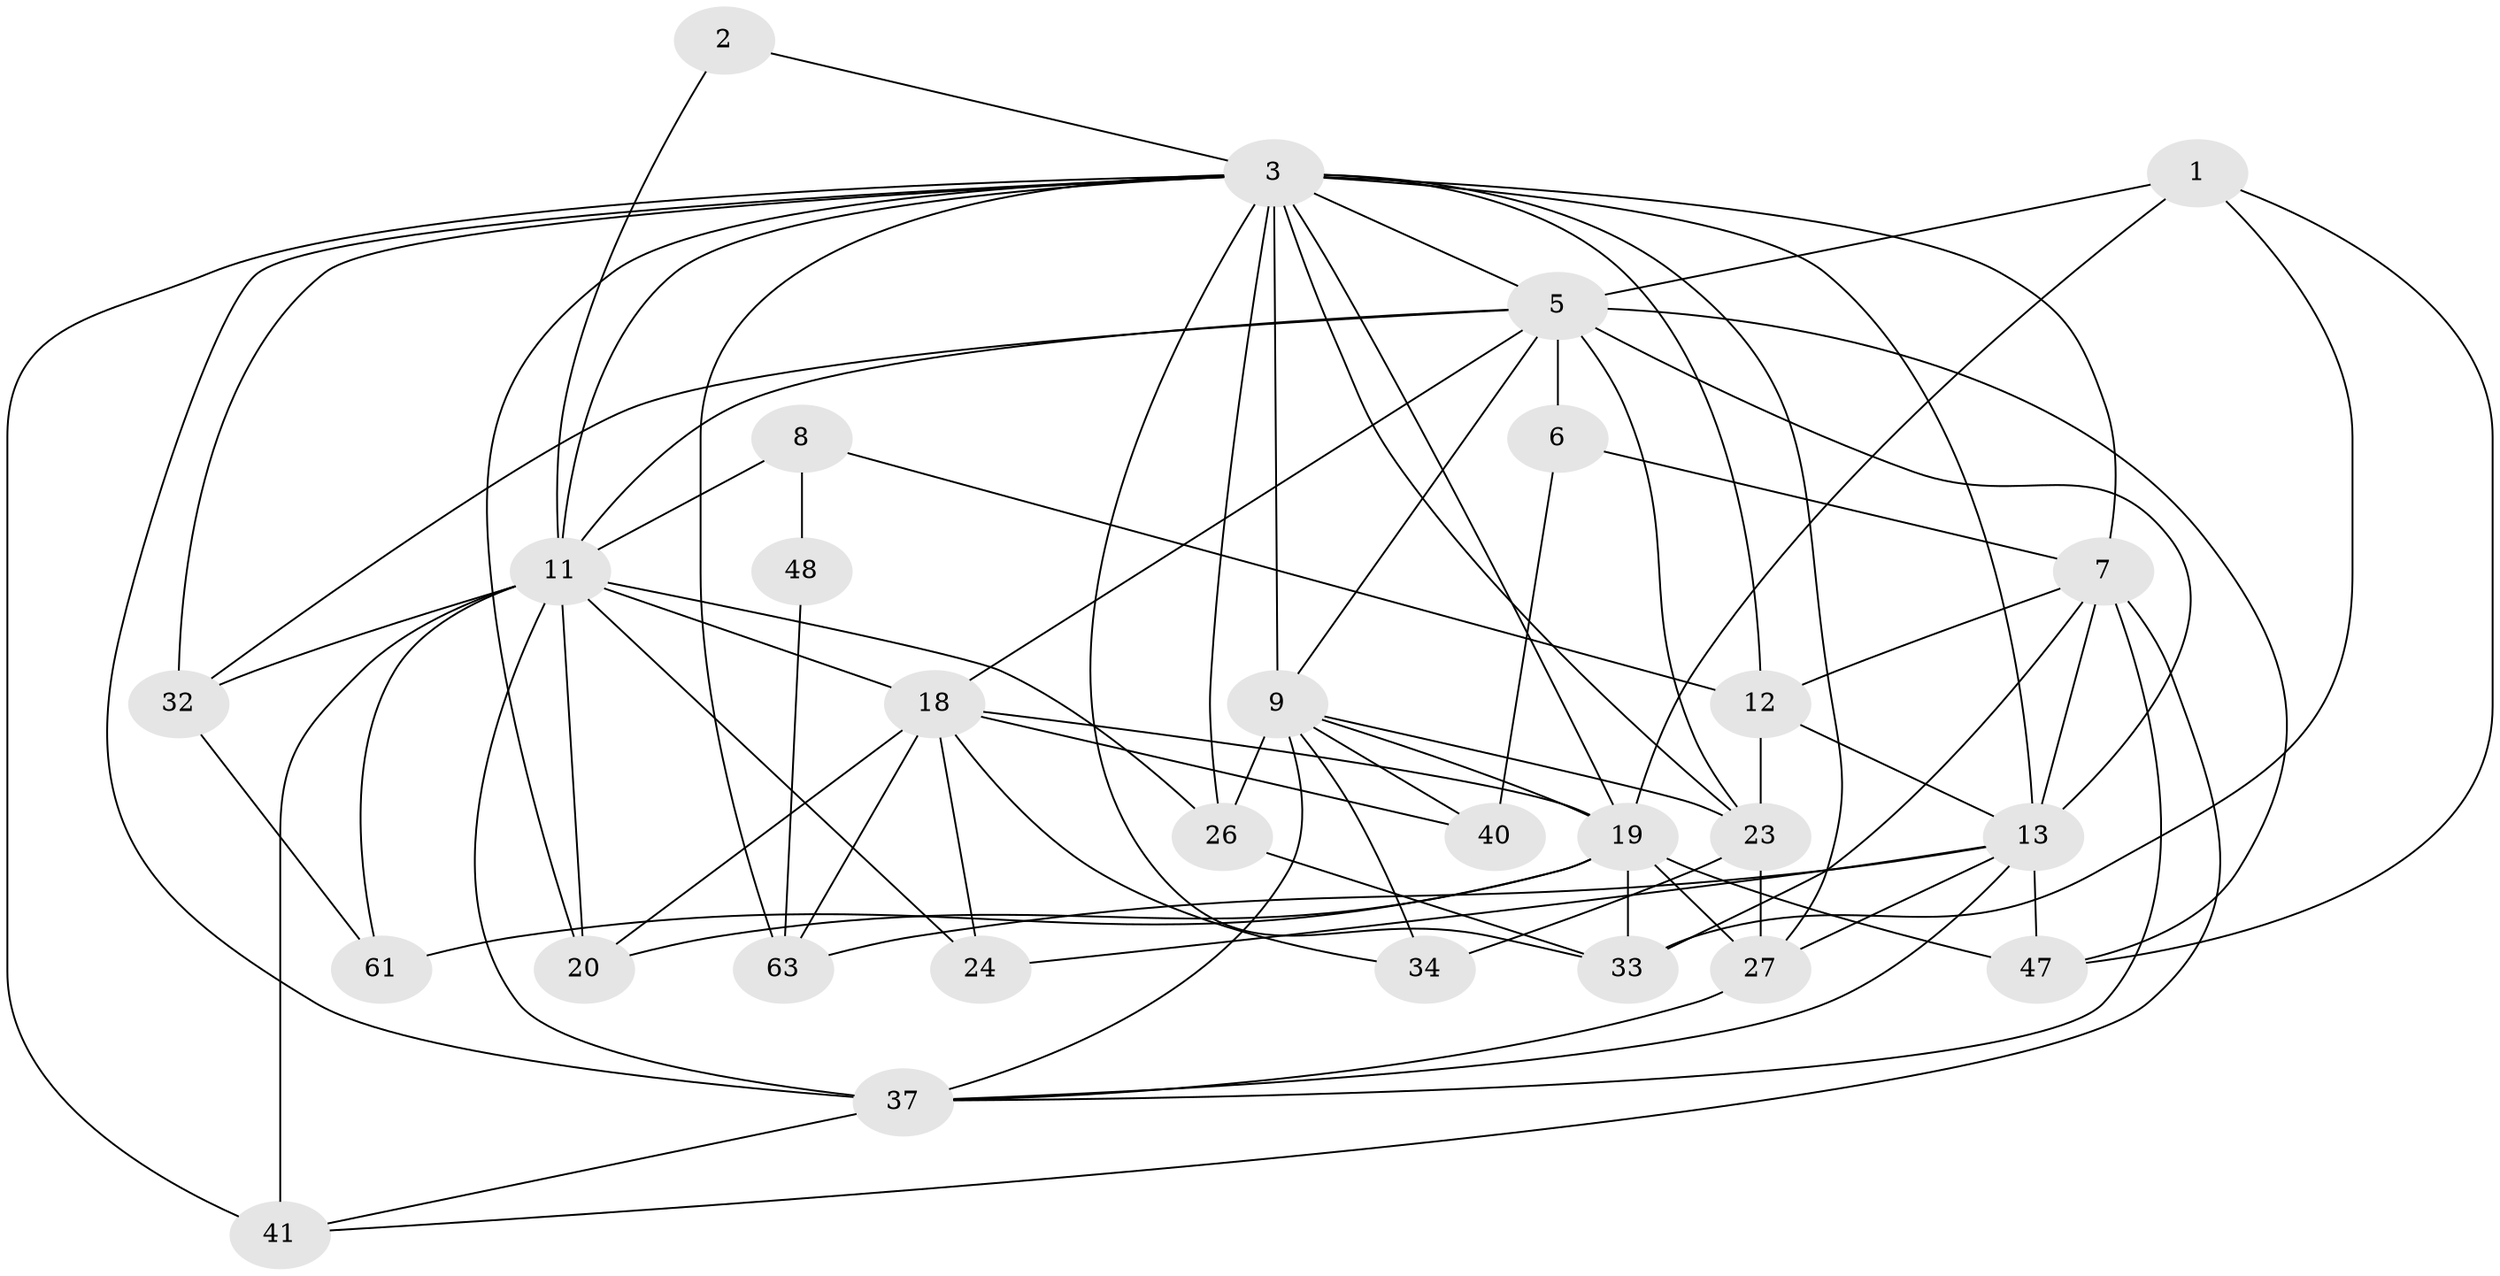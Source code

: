 // original degree distribution, {4: 0.24285714285714285, 2: 0.11428571428571428, 6: 0.07142857142857142, 7: 0.02857142857142857, 5: 0.22857142857142856, 3: 0.3, 9: 0.014285714285714285}
// Generated by graph-tools (version 1.1) at 2025/18/03/04/25 18:18:58]
// undirected, 28 vertices, 79 edges
graph export_dot {
graph [start="1"]
  node [color=gray90,style=filled];
  1;
  2;
  3 [super="+62+51+35+4+10"];
  5 [super="+58+43+68"];
  6;
  7 [super="+67"];
  8;
  9 [super="+53+30+59"];
  11 [super="+16+70+66+17"];
  12 [super="+14+15+29"];
  13 [super="+42"];
  18 [super="+50+28"];
  19 [super="+22"];
  20 [super="+52"];
  23 [super="+25"];
  24;
  26 [super="+39"];
  27 [super="+45+38"];
  32 [super="+60"];
  33;
  34;
  37 [super="+44+56"];
  40;
  41 [super="+57"];
  47;
  48;
  61;
  63;
  1 -- 33;
  1 -- 47;
  1 -- 19;
  1 -- 5;
  2 -- 11;
  2 -- 3;
  3 -- 37;
  3 -- 32;
  3 -- 12 [weight=3];
  3 -- 33;
  3 -- 7;
  3 -- 11;
  3 -- 63;
  3 -- 23 [weight=2];
  3 -- 19;
  3 -- 20;
  3 -- 9;
  3 -- 26;
  3 -- 41;
  3 -- 27;
  3 -- 5;
  3 -- 13;
  5 -- 13;
  5 -- 32;
  5 -- 18;
  5 -- 6;
  5 -- 9;
  5 -- 11 [weight=2];
  5 -- 23;
  5 -- 47;
  6 -- 40;
  6 -- 7;
  7 -- 37;
  7 -- 12;
  7 -- 33;
  7 -- 41;
  7 -- 13;
  8 -- 48;
  8 -- 12;
  8 -- 11;
  9 -- 26;
  9 -- 40;
  9 -- 19;
  9 -- 37;
  9 -- 34;
  9 -- 23 [weight=2];
  11 -- 32 [weight=2];
  11 -- 24;
  11 -- 41 [weight=4];
  11 -- 20 [weight=2];
  11 -- 37 [weight=2];
  11 -- 18 [weight=2];
  11 -- 26;
  11 -- 61;
  12 -- 13;
  12 -- 23;
  13 -- 63;
  13 -- 37;
  13 -- 24;
  13 -- 47;
  13 -- 27;
  18 -- 40;
  18 -- 63;
  18 -- 34;
  18 -- 24;
  18 -- 19;
  18 -- 20;
  19 -- 33;
  19 -- 47;
  19 -- 61;
  19 -- 27 [weight=2];
  19 -- 20;
  23 -- 34;
  23 -- 27;
  26 -- 33;
  27 -- 37;
  32 -- 61;
  37 -- 41;
  48 -- 63;
}
